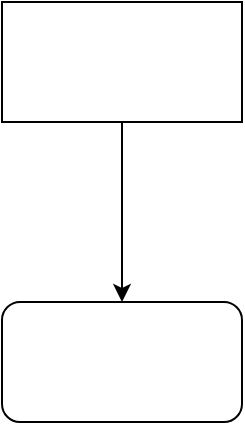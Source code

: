 <mxfile version="17.1.3" type="github"><diagram id="6uaRRdGzR4GWgeeDtJla" name="Page-1"><mxGraphModel dx="868" dy="521" grid="1" gridSize="10" guides="1" tooltips="1" connect="1" arrows="1" fold="1" page="1" pageScale="1" pageWidth="827" pageHeight="1169" math="0" shadow="0"><root><mxCell id="0"/><mxCell id="1" parent="0"/><mxCell id="HYUd0G0K-T087FgWEFnW-1" value="" style="rounded=0;whiteSpace=wrap;html=1;" parent="1" vertex="1"><mxGeometry x="200" y="130" width="120" height="60" as="geometry"/></mxCell><mxCell id="HYUd0G0K-T087FgWEFnW-3" value="" style="rounded=1;whiteSpace=wrap;html=1;" parent="1" vertex="1"><mxGeometry x="200" y="280" width="120" height="60" as="geometry"/></mxCell><mxCell id="HYUd0G0K-T087FgWEFnW-4" value="" style="endArrow=classic;html=1;rounded=0;exitX=0.5;exitY=1;exitDx=0;exitDy=0;" parent="1" source="HYUd0G0K-T087FgWEFnW-1" target="HYUd0G0K-T087FgWEFnW-3" edge="1"><mxGeometry width="50" height="50" relative="1" as="geometry"><mxPoint x="390" y="330" as="sourcePoint"/><mxPoint x="440" y="280" as="targetPoint"/></mxGeometry></mxCell></root></mxGraphModel></diagram></mxfile>